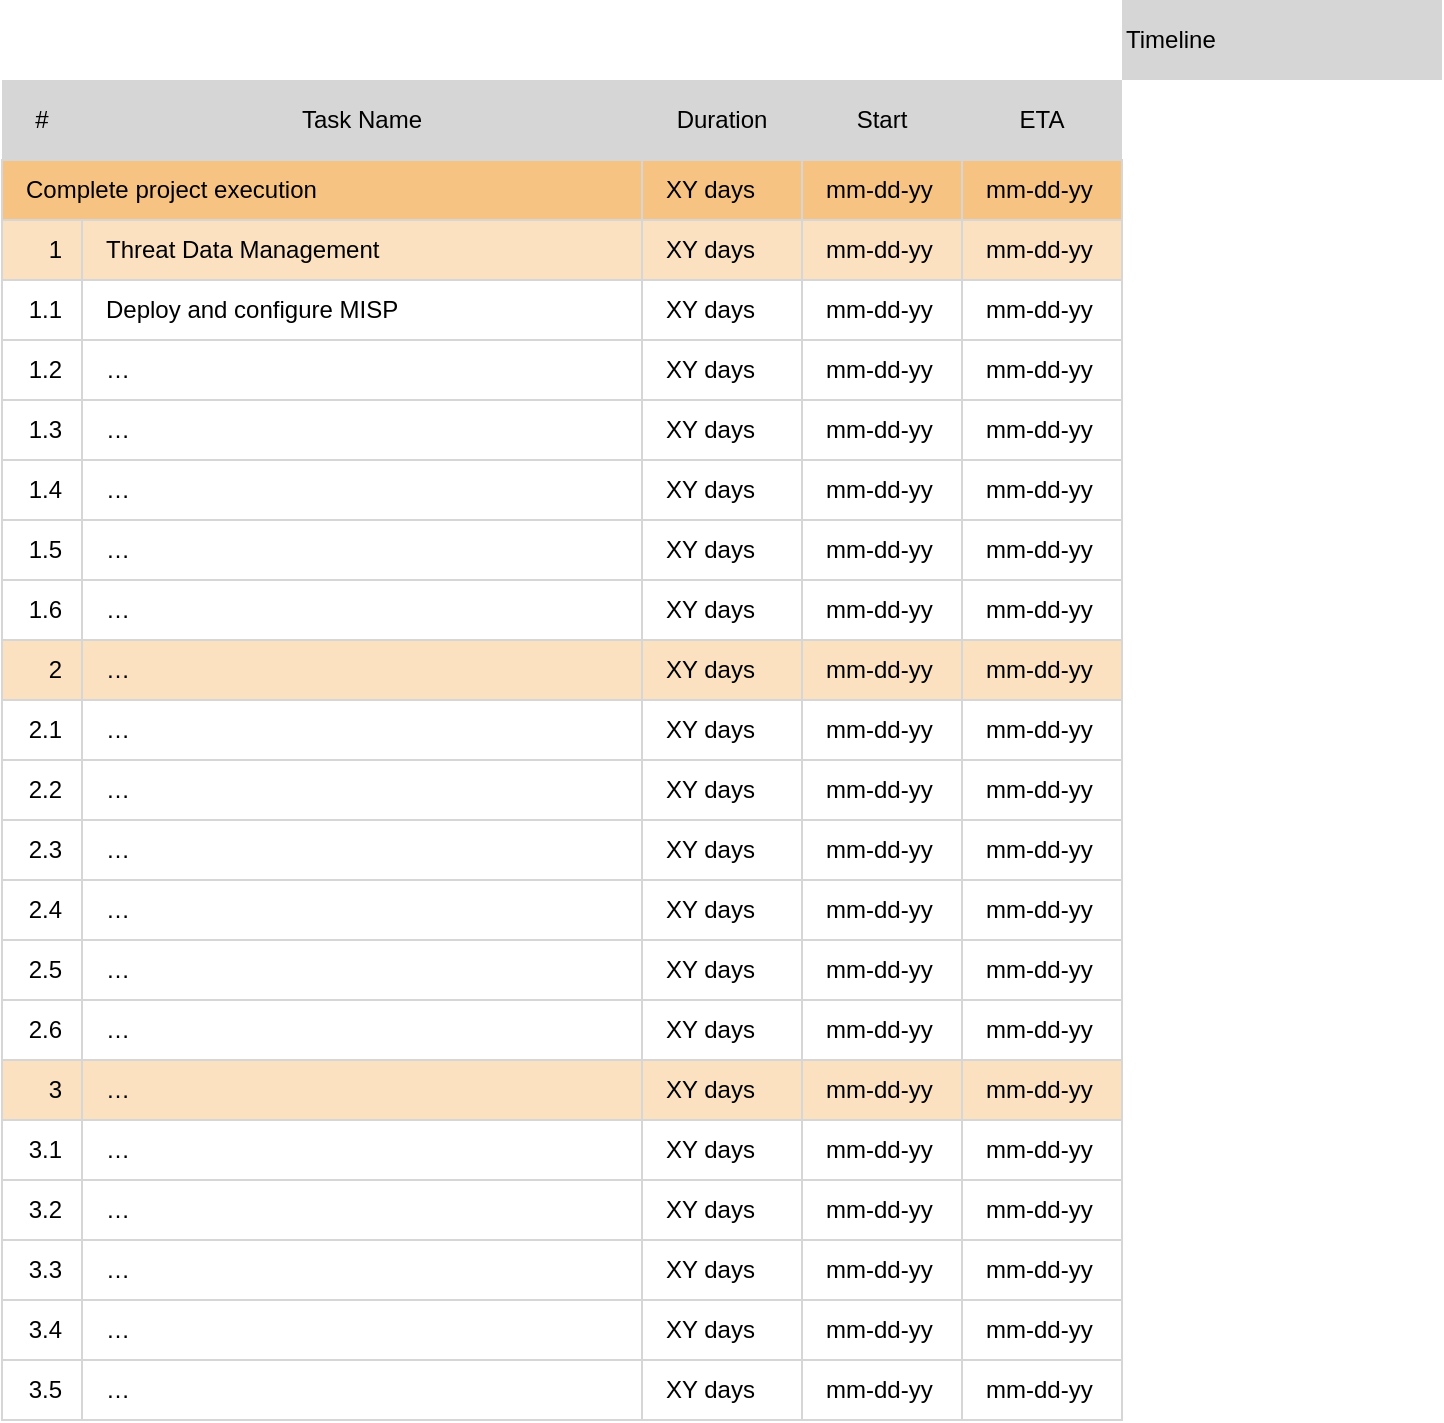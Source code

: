 <mxfile>
    <diagram id="kXCSuqSDx1_ZFFjeYkCd" name="Page-1">
        <mxGraphModel dx="1439" dy="755" grid="1" gridSize="10" guides="1" tooltips="1" connect="1" arrows="1" fold="1" page="1" pageScale="1" pageWidth="850" pageHeight="1100" math="0" shadow="0">
            <root>
                <mxCell id="0"/>
                <mxCell id="1" parent="0"/>
                <mxCell id="7" value="&lt;span style=&quot;&quot;&gt;Complete project execution&lt;/span&gt;" style="rounded=0;whiteSpace=wrap;html=1;strokeColor=#D6D6D6;fillColor=#f7c382;align=left;spacingLeft=10;" vertex="1" parent="1">
                    <mxGeometry x="70" y="110" width="560" height="30" as="geometry"/>
                </mxCell>
                <mxCell id="8" value="&lt;span&gt;Threat Data Management&lt;/span&gt;" style="rounded=0;whiteSpace=wrap;html=1;strokeColor=#D6D6D6;fillColor=#FBE1C0;align=left;spacingLeft=10;" vertex="1" parent="1">
                    <mxGeometry x="110" y="140" width="280" height="30" as="geometry"/>
                </mxCell>
                <mxCell id="9" value="Deploy and configure MISP" style="rounded=0;whiteSpace=wrap;html=1;strokeColor=#D6D6D6;fillColor=#FFFFFF;align=left;spacingLeft=10;" vertex="1" parent="1">
                    <mxGeometry x="110" y="170" width="280" height="30" as="geometry"/>
                </mxCell>
                <mxCell id="10" value="&lt;span&gt;…&lt;/span&gt;" style="rounded=0;whiteSpace=wrap;html=1;strokeColor=#D6D6D6;fillColor=#FFFFFF;align=left;spacingLeft=10;" vertex="1" parent="1">
                    <mxGeometry x="110" y="230" width="280" height="30" as="geometry"/>
                </mxCell>
                <mxCell id="11" value="&lt;span&gt;…&lt;/span&gt;" style="rounded=0;whiteSpace=wrap;html=1;strokeColor=#D6D6D6;fillColor=#FFFFFF;align=left;spacingLeft=10;" vertex="1" parent="1">
                    <mxGeometry x="110" y="290" width="280" height="30" as="geometry"/>
                </mxCell>
                <mxCell id="12" value="&lt;span&gt;…&lt;/span&gt;" style="rounded=0;whiteSpace=wrap;html=1;strokeColor=#D6D6D6;fillColor=#FFFFFF;align=left;spacingLeft=10;" vertex="1" parent="1">
                    <mxGeometry x="110" y="320" width="280" height="30" as="geometry"/>
                </mxCell>
                <mxCell id="13" value="&lt;span&gt;…&lt;/span&gt;" style="rounded=0;whiteSpace=wrap;html=1;strokeColor=#D6D6D6;fillColor=#FBE1C0;align=left;spacingLeft=10;" vertex="1" parent="1">
                    <mxGeometry x="110" y="350" width="280" height="30" as="geometry"/>
                </mxCell>
                <mxCell id="14" value="&lt;span&gt;…&lt;/span&gt;" style="rounded=0;whiteSpace=wrap;html=1;strokeColor=#D6D6D6;fillColor=#FFFFFF;align=left;spacingLeft=10;" vertex="1" parent="1">
                    <mxGeometry x="110" y="380" width="280" height="30" as="geometry"/>
                </mxCell>
                <mxCell id="15" value="&lt;span&gt;…&lt;/span&gt;" style="rounded=0;whiteSpace=wrap;html=1;strokeColor=#D6D6D6;fillColor=#FFFFFF;align=left;spacingLeft=10;" vertex="1" parent="1">
                    <mxGeometry x="110" y="410" width="280" height="30" as="geometry"/>
                </mxCell>
                <mxCell id="16" value="&lt;span&gt;…&lt;/span&gt;" style="rounded=0;whiteSpace=wrap;html=1;strokeColor=#D6D6D6;fillColor=#FFFFFF;align=left;spacingLeft=10;" vertex="1" parent="1">
                    <mxGeometry x="110" y="440" width="280" height="30" as="geometry"/>
                </mxCell>
                <mxCell id="17" value="Timeline" style="rounded=0;whiteSpace=wrap;html=1;strokeColor=none;fillColor=#D6D6D6;align=left;" vertex="1" parent="1">
                    <mxGeometry x="630" y="30" width="160" height="40" as="geometry"/>
                </mxCell>
                <mxCell id="18" value="&lt;span&gt;…&lt;/span&gt;" style="rounded=0;whiteSpace=wrap;html=1;strokeColor=#D6D6D6;fillColor=#FFFFFF;align=left;spacingLeft=10;" vertex="1" parent="1">
                    <mxGeometry x="110" y="470" width="280" height="30" as="geometry"/>
                </mxCell>
                <mxCell id="19" value="&lt;span&gt;…&lt;/span&gt;" style="rounded=0;whiteSpace=wrap;html=1;strokeColor=#D6D6D6;fillColor=#FFFFFF;align=left;spacingLeft=10;" vertex="1" parent="1">
                    <mxGeometry x="110" y="500" width="280" height="30" as="geometry"/>
                </mxCell>
                <mxCell id="20" value="&lt;span&gt;…&lt;/span&gt;" style="rounded=0;whiteSpace=wrap;html=1;strokeColor=#D6D6D6;fillColor=#FFFFFF;align=left;spacingLeft=10;" vertex="1" parent="1">
                    <mxGeometry x="110" y="530" width="280" height="30" as="geometry"/>
                </mxCell>
                <mxCell id="21" value="&lt;span&gt;…&lt;/span&gt;" style="rounded=0;whiteSpace=wrap;html=1;strokeColor=#D6D6D6;fillColor=#FBE1C0;align=left;spacingLeft=10;" vertex="1" parent="1">
                    <mxGeometry x="110" y="560" width="280" height="30" as="geometry"/>
                </mxCell>
                <mxCell id="22" value="&lt;span&gt;…&lt;/span&gt;" style="rounded=0;whiteSpace=wrap;html=1;strokeColor=#D6D6D6;fillColor=#FFFFFF;align=left;spacingLeft=10;" vertex="1" parent="1">
                    <mxGeometry x="110" y="590" width="280" height="30" as="geometry"/>
                </mxCell>
                <mxCell id="23" value="&lt;span&gt;…&lt;/span&gt;" style="rounded=0;whiteSpace=wrap;html=1;strokeColor=#D6D6D6;fillColor=#FFFFFF;align=left;spacingLeft=10;" vertex="1" parent="1">
                    <mxGeometry x="110" y="620" width="280" height="30" as="geometry"/>
                </mxCell>
                <mxCell id="24" value="&lt;span&gt;…&lt;/span&gt;" style="rounded=0;whiteSpace=wrap;html=1;strokeColor=#D6D6D6;fillColor=#FFFFFF;align=left;spacingLeft=10;" vertex="1" parent="1">
                    <mxGeometry x="110" y="650" width="280" height="30" as="geometry"/>
                </mxCell>
                <mxCell id="25" value="&lt;span&gt;…&lt;/span&gt;" style="rounded=0;whiteSpace=wrap;html=1;strokeColor=#D6D6D6;fillColor=#FFFFFF;align=left;spacingLeft=10;" vertex="1" parent="1">
                    <mxGeometry x="110" y="680" width="280" height="30" as="geometry"/>
                </mxCell>
                <mxCell id="26" value="&lt;span style=&quot;white-space: nowrap&quot;&gt;…&lt;/span&gt;" style="rounded=0;whiteSpace=wrap;html=1;strokeColor=#D6D6D6;fillColor=#FFFFFF;align=left;spacingLeft=10;" vertex="1" parent="1">
                    <mxGeometry x="110" y="710" width="280" height="30" as="geometry"/>
                </mxCell>
                <mxCell id="27" value="1" style="rounded=0;whiteSpace=wrap;html=1;strokeColor=#D6D6D6;fillColor=#FBE1C0;align=right;spacingLeft=10;spacingRight=8;" vertex="1" parent="1">
                    <mxGeometry x="70" y="140" width="40" height="30" as="geometry"/>
                </mxCell>
                <mxCell id="28" value="1.1" style="rounded=0;whiteSpace=wrap;html=1;strokeColor=#D6D6D6;fillColor=#FFFFFF;align=right;spacingLeft=10;spacingRight=8;" vertex="1" parent="1">
                    <mxGeometry x="70" y="170" width="40" height="30" as="geometry"/>
                </mxCell>
                <mxCell id="29" value="1.2" style="rounded=0;whiteSpace=wrap;html=1;strokeColor=#D6D6D6;fillColor=#FFFFFF;align=right;spacingLeft=10;spacingRight=8;" vertex="1" parent="1">
                    <mxGeometry x="70" y="200" width="40" height="30" as="geometry"/>
                </mxCell>
                <mxCell id="30" value="1.4" style="rounded=0;whiteSpace=wrap;html=1;strokeColor=#D6D6D6;fillColor=#FFFFFF;align=right;spacingLeft=10;spacingRight=8;" vertex="1" parent="1">
                    <mxGeometry x="70" y="260" width="40" height="30" as="geometry"/>
                </mxCell>
                <mxCell id="31" value="1.6" style="rounded=0;whiteSpace=wrap;html=1;strokeColor=#D6D6D6;fillColor=#FFFFFF;align=right;spacingLeft=10;spacingRight=8;" vertex="1" parent="1">
                    <mxGeometry x="70" y="320" width="40" height="30" as="geometry"/>
                </mxCell>
                <mxCell id="32" value="2" style="rounded=0;whiteSpace=wrap;html=1;strokeColor=#D6D6D6;fillColor=#FBE1C0;align=right;spacingLeft=10;spacingRight=8;" vertex="1" parent="1">
                    <mxGeometry x="70" y="350" width="40" height="30" as="geometry"/>
                </mxCell>
                <mxCell id="33" value="2.1" style="rounded=0;whiteSpace=wrap;html=1;strokeColor=#D6D6D6;fillColor=#FFFFFF;align=right;spacingLeft=10;spacingRight=8;" vertex="1" parent="1">
                    <mxGeometry x="70" y="380" width="40" height="30" as="geometry"/>
                </mxCell>
                <mxCell id="34" value="2.2" style="rounded=0;whiteSpace=wrap;html=1;strokeColor=#D6D6D6;fillColor=#FFFFFF;align=right;spacingLeft=10;spacingRight=8;" vertex="1" parent="1">
                    <mxGeometry x="70" y="410" width="40" height="30" as="geometry"/>
                </mxCell>
                <mxCell id="35" value="2.3" style="rounded=0;whiteSpace=wrap;html=1;strokeColor=#D6D6D6;fillColor=#FFFFFF;align=right;spacingLeft=10;spacingRight=8;" vertex="1" parent="1">
                    <mxGeometry x="70" y="440" width="40" height="30" as="geometry"/>
                </mxCell>
                <mxCell id="36" value="2.4" style="rounded=0;whiteSpace=wrap;html=1;strokeColor=#D6D6D6;fillColor=#FFFFFF;align=right;spacingLeft=10;spacingRight=8;" vertex="1" parent="1">
                    <mxGeometry x="70" y="470" width="40" height="30" as="geometry"/>
                </mxCell>
                <mxCell id="37" value="2.5" style="rounded=0;whiteSpace=wrap;html=1;strokeColor=#D6D6D6;fillColor=#FFFFFF;align=right;spacingLeft=10;spacingRight=8;" vertex="1" parent="1">
                    <mxGeometry x="70" y="500" width="40" height="30" as="geometry"/>
                </mxCell>
                <mxCell id="38" value="2.6" style="rounded=0;whiteSpace=wrap;html=1;strokeColor=#D6D6D6;fillColor=#FFFFFF;align=right;spacingLeft=10;spacingRight=8;" vertex="1" parent="1">
                    <mxGeometry x="70" y="530" width="40" height="30" as="geometry"/>
                </mxCell>
                <mxCell id="39" value="3" style="rounded=0;whiteSpace=wrap;html=1;strokeColor=#D6D6D6;fillColor=#FBE1C0;align=right;spacingLeft=10;spacingRight=8;" vertex="1" parent="1">
                    <mxGeometry x="70" y="560" width="40" height="30" as="geometry"/>
                </mxCell>
                <mxCell id="40" value="3.1" style="rounded=0;whiteSpace=wrap;html=1;strokeColor=#D6D6D6;fillColor=#FFFFFF;align=right;spacingLeft=10;spacingRight=8;" vertex="1" parent="1">
                    <mxGeometry x="70" y="590" width="40" height="30" as="geometry"/>
                </mxCell>
                <mxCell id="41" value="3.2" style="rounded=0;whiteSpace=wrap;html=1;strokeColor=#D6D6D6;fillColor=#FFFFFF;align=right;spacingLeft=10;spacingRight=8;" vertex="1" parent="1">
                    <mxGeometry x="70" y="620" width="40" height="30" as="geometry"/>
                </mxCell>
                <mxCell id="42" value="3.3" style="rounded=0;whiteSpace=wrap;html=1;strokeColor=#D6D6D6;fillColor=#FFFFFF;align=right;spacingLeft=10;spacingRight=8;" vertex="1" parent="1">
                    <mxGeometry x="70" y="650" width="40" height="30" as="geometry"/>
                </mxCell>
                <mxCell id="43" value="3.4" style="rounded=0;whiteSpace=wrap;html=1;strokeColor=#D6D6D6;fillColor=#FFFFFF;align=right;spacingLeft=10;spacingRight=8;" vertex="1" parent="1">
                    <mxGeometry x="70" y="680" width="40" height="30" as="geometry"/>
                </mxCell>
                <mxCell id="44" value="3.5" style="rounded=0;whiteSpace=wrap;html=1;strokeColor=#D6D6D6;fillColor=#FFFFFF;align=right;spacingLeft=10;spacingRight=8;" vertex="1" parent="1">
                    <mxGeometry x="70" y="710" width="40" height="30" as="geometry"/>
                </mxCell>
                <mxCell id="45" value="XY days" style="rounded=0;whiteSpace=wrap;html=1;strokeColor=#D6D6D6;fillColor=#f7c382;align=left;spacingLeft=10;spacingRight=8;" vertex="1" parent="1">
                    <mxGeometry x="390" y="110" width="80" height="30" as="geometry"/>
                </mxCell>
                <mxCell id="46" value="XY days" style="rounded=0;whiteSpace=wrap;html=1;strokeColor=#D6D6D6;fillColor=#FBE1C0;align=left;spacingLeft=10;spacingRight=8;" vertex="1" parent="1">
                    <mxGeometry x="390" y="140" width="80" height="30" as="geometry"/>
                </mxCell>
                <mxCell id="47" value="XY days" style="rounded=0;whiteSpace=wrap;html=1;strokeColor=#D6D6D6;fillColor=#FFFFFF;align=left;spacingLeft=10;spacingRight=8;" vertex="1" parent="1">
                    <mxGeometry x="390" y="170" width="80" height="30" as="geometry"/>
                </mxCell>
                <mxCell id="48" value="mm-dd-yy" style="rounded=0;whiteSpace=wrap;html=1;strokeColor=#D6D6D6;fillColor=#f7c382;align=left;spacingLeft=10;spacingRight=8;" vertex="1" parent="1">
                    <mxGeometry x="470" y="110" width="80" height="30" as="geometry"/>
                </mxCell>
                <mxCell id="49" value="mm-dd-yy" style="rounded=0;whiteSpace=wrap;html=1;strokeColor=#D6D6D6;fillColor=#FBE1C0;align=left;spacingLeft=10;spacingRight=8;" vertex="1" parent="1">
                    <mxGeometry x="470" y="140" width="80" height="30" as="geometry"/>
                </mxCell>
                <mxCell id="50" value="mm-dd-yy" style="rounded=0;whiteSpace=wrap;html=1;strokeColor=#D6D6D6;fillColor=#FFFFFF;align=left;spacingLeft=10;spacingRight=8;" vertex="1" parent="1">
                    <mxGeometry x="470" y="170" width="80" height="30" as="geometry"/>
                </mxCell>
                <mxCell id="51" value="mm-dd-yy" style="rounded=0;whiteSpace=wrap;html=1;strokeColor=#D6D6D6;fillColor=#f7c382;align=left;spacingLeft=10;spacingRight=8;" vertex="1" parent="1">
                    <mxGeometry x="550" y="110" width="80" height="30" as="geometry"/>
                </mxCell>
                <mxCell id="52" value="mm-dd-yy" style="rounded=0;whiteSpace=wrap;html=1;strokeColor=#D6D6D6;fillColor=#FBE1C0;align=left;spacingLeft=10;spacingRight=8;" vertex="1" parent="1">
                    <mxGeometry x="550" y="140" width="80" height="30" as="geometry"/>
                </mxCell>
                <mxCell id="53" value="mm-dd-yy" style="rounded=0;whiteSpace=wrap;html=1;strokeColor=#D6D6D6;fillColor=#FFFFFF;align=left;spacingLeft=10;spacingRight=8;" vertex="1" parent="1">
                    <mxGeometry x="550" y="170" width="80" height="30" as="geometry"/>
                </mxCell>
                <mxCell id="54" value="&lt;span&gt;…&lt;/span&gt;" style="rounded=0;whiteSpace=wrap;html=1;strokeColor=#D6D6D6;fillColor=#FFFFFF;align=left;spacingLeft=10;" vertex="1" parent="1">
                    <mxGeometry x="110" y="200" width="280" height="30" as="geometry"/>
                </mxCell>
                <mxCell id="55" value="1.3" style="rounded=0;whiteSpace=wrap;html=1;strokeColor=#D6D6D6;fillColor=#FFFFFF;align=right;spacingLeft=10;spacingRight=8;" vertex="1" parent="1">
                    <mxGeometry x="70" y="230" width="40" height="30" as="geometry"/>
                </mxCell>
                <mxCell id="56" value="&lt;span&gt;…&lt;/span&gt;" style="rounded=0;whiteSpace=wrap;html=1;strokeColor=#D6D6D6;fillColor=#FFFFFF;align=left;spacingLeft=10;" vertex="1" parent="1">
                    <mxGeometry x="110" y="260" width="280" height="30" as="geometry"/>
                </mxCell>
                <mxCell id="57" value="1.5" style="rounded=0;whiteSpace=wrap;html=1;strokeColor=#D6D6D6;fillColor=#FFFFFF;align=right;spacingLeft=10;spacingRight=8;" vertex="1" parent="1">
                    <mxGeometry x="70" y="290" width="40" height="30" as="geometry"/>
                </mxCell>
                <mxCell id="58" value="#" style="rounded=0;whiteSpace=wrap;html=1;strokeColor=none;fillColor=#D6D6D6;align=center;" vertex="1" parent="1">
                    <mxGeometry x="70" y="70" width="40" height="40" as="geometry"/>
                </mxCell>
                <mxCell id="59" value="&lt;span&gt;Task Name&lt;/span&gt;" style="rounded=0;whiteSpace=wrap;html=1;strokeColor=none;fillColor=#D6D6D6;align=center;" vertex="1" parent="1">
                    <mxGeometry x="110" y="70" width="280" height="40" as="geometry"/>
                </mxCell>
                <mxCell id="60" value="Duration" style="rounded=0;whiteSpace=wrap;html=1;strokeColor=none;fillColor=#D6D6D6;align=center;" vertex="1" parent="1">
                    <mxGeometry x="390" y="70" width="80" height="40" as="geometry"/>
                </mxCell>
                <mxCell id="61" value="Start" style="rounded=0;whiteSpace=wrap;html=1;strokeColor=none;fillColor=#D6D6D6;align=center;" vertex="1" parent="1">
                    <mxGeometry x="470" y="70" width="80" height="40" as="geometry"/>
                </mxCell>
                <mxCell id="62" value="ETA" style="rounded=0;whiteSpace=wrap;html=1;strokeColor=none;fillColor=#D6D6D6;align=center;" vertex="1" parent="1">
                    <mxGeometry x="550" y="70" width="80" height="40" as="geometry"/>
                </mxCell>
                <mxCell id="63" value="mm-dd-yy" style="rounded=0;whiteSpace=wrap;html=1;strokeColor=#D6D6D6;fillColor=#FFFFFF;align=left;spacingLeft=10;spacingRight=8;" vertex="1" parent="1">
                    <mxGeometry x="470" y="200" width="80" height="30" as="geometry"/>
                </mxCell>
                <mxCell id="64" value="mm-dd-yy" style="rounded=0;whiteSpace=wrap;html=1;strokeColor=#D6D6D6;fillColor=#FFFFFF;align=left;spacingLeft=10;spacingRight=8;" vertex="1" parent="1">
                    <mxGeometry x="550" y="200" width="80" height="30" as="geometry"/>
                </mxCell>
                <mxCell id="65" value="XY days" style="rounded=0;whiteSpace=wrap;html=1;strokeColor=#D6D6D6;fillColor=#FFFFFF;align=left;spacingLeft=10;spacingRight=8;" vertex="1" parent="1">
                    <mxGeometry x="390" y="200" width="80" height="30" as="geometry"/>
                </mxCell>
                <mxCell id="66" value="mm-dd-yy" style="rounded=0;whiteSpace=wrap;html=1;strokeColor=#D6D6D6;fillColor=#FFFFFF;align=left;spacingLeft=10;spacingRight=8;" vertex="1" parent="1">
                    <mxGeometry x="470" y="230" width="80" height="30" as="geometry"/>
                </mxCell>
                <mxCell id="67" value="mm-dd-yy" style="rounded=0;whiteSpace=wrap;html=1;strokeColor=#D6D6D6;fillColor=#FFFFFF;align=left;spacingLeft=10;spacingRight=8;" vertex="1" parent="1">
                    <mxGeometry x="550" y="230" width="80" height="30" as="geometry"/>
                </mxCell>
                <mxCell id="68" value="XY days" style="rounded=0;whiteSpace=wrap;html=1;strokeColor=#D6D6D6;fillColor=#FFFFFF;align=left;spacingLeft=10;spacingRight=8;" vertex="1" parent="1">
                    <mxGeometry x="390" y="230" width="80" height="30" as="geometry"/>
                </mxCell>
                <mxCell id="69" value="XY days" style="rounded=0;whiteSpace=wrap;html=1;strokeColor=#D6D6D6;fillColor=#FFFFFF;align=left;spacingLeft=10;spacingRight=8;" vertex="1" parent="1">
                    <mxGeometry x="390" y="260" width="80" height="30" as="geometry"/>
                </mxCell>
                <mxCell id="70" value="mm-dd-yy" style="rounded=0;whiteSpace=wrap;html=1;strokeColor=#D6D6D6;fillColor=#FFFFFF;align=left;spacingLeft=10;spacingRight=8;" vertex="1" parent="1">
                    <mxGeometry x="470" y="260" width="80" height="30" as="geometry"/>
                </mxCell>
                <mxCell id="71" value="mm-dd-yy" style="rounded=0;whiteSpace=wrap;html=1;strokeColor=#D6D6D6;fillColor=#FFFFFF;align=left;spacingLeft=10;spacingRight=8;" vertex="1" parent="1">
                    <mxGeometry x="470" y="290" width="80" height="30" as="geometry"/>
                </mxCell>
                <mxCell id="72" value="XY days" style="rounded=0;whiteSpace=wrap;html=1;strokeColor=#D6D6D6;fillColor=#FFFFFF;align=left;spacingLeft=10;spacingRight=8;" vertex="1" parent="1">
                    <mxGeometry x="390" y="290" width="80" height="30" as="geometry"/>
                </mxCell>
                <mxCell id="73" value="mm-dd-yy" style="rounded=0;whiteSpace=wrap;html=1;strokeColor=#D6D6D6;fillColor=#FFFFFF;align=left;spacingLeft=10;spacingRight=8;" vertex="1" parent="1">
                    <mxGeometry x="470" y="320" width="80" height="30" as="geometry"/>
                </mxCell>
                <mxCell id="74" value="XY days" style="rounded=0;whiteSpace=wrap;html=1;strokeColor=#D6D6D6;fillColor=#FFFFFF;align=left;spacingLeft=10;spacingRight=8;" vertex="1" parent="1">
                    <mxGeometry x="390" y="320" width="80" height="30" as="geometry"/>
                </mxCell>
                <mxCell id="75" value="mm-dd-yy" style="rounded=0;whiteSpace=wrap;html=1;strokeColor=#D6D6D6;fillColor=#FFFFFF;align=left;spacingLeft=10;spacingRight=8;" vertex="1" parent="1">
                    <mxGeometry x="550" y="260" width="80" height="30" as="geometry"/>
                </mxCell>
                <mxCell id="76" value="mm-dd-yy" style="rounded=0;whiteSpace=wrap;html=1;strokeColor=#D6D6D6;fillColor=#FFFFFF;align=left;spacingLeft=10;spacingRight=8;" vertex="1" parent="1">
                    <mxGeometry x="550" y="290" width="80" height="30" as="geometry"/>
                </mxCell>
                <mxCell id="77" value="mm-dd-yy" style="rounded=0;whiteSpace=wrap;html=1;strokeColor=#D6D6D6;fillColor=#FFFFFF;align=left;spacingLeft=10;spacingRight=8;" vertex="1" parent="1">
                    <mxGeometry x="550" y="320" width="80" height="30" as="geometry"/>
                </mxCell>
                <mxCell id="78" value="XY days" style="rounded=0;whiteSpace=wrap;html=1;strokeColor=#D6D6D6;fillColor=#FFFFFF;align=left;spacingLeft=10;spacingRight=8;" vertex="1" parent="1">
                    <mxGeometry x="390" y="380" width="80" height="30" as="geometry"/>
                </mxCell>
                <mxCell id="79" value="mm-dd-yy" style="rounded=0;whiteSpace=wrap;html=1;strokeColor=#D6D6D6;fillColor=#FFFFFF;align=left;spacingLeft=10;spacingRight=8;" vertex="1" parent="1">
                    <mxGeometry x="470" y="380" width="80" height="30" as="geometry"/>
                </mxCell>
                <mxCell id="80" value="mm-dd-yy" style="rounded=0;whiteSpace=wrap;html=1;strokeColor=#D6D6D6;fillColor=#FFFFFF;align=left;spacingLeft=10;spacingRight=8;" vertex="1" parent="1">
                    <mxGeometry x="470" y="410" width="80" height="30" as="geometry"/>
                </mxCell>
                <mxCell id="81" value="XY days" style="rounded=0;whiteSpace=wrap;html=1;strokeColor=#D6D6D6;fillColor=#FFFFFF;align=left;spacingLeft=10;spacingRight=8;" vertex="1" parent="1">
                    <mxGeometry x="390" y="410" width="80" height="30" as="geometry"/>
                </mxCell>
                <mxCell id="82" value="mm-dd-yy" style="rounded=0;whiteSpace=wrap;html=1;strokeColor=#D6D6D6;fillColor=#FFFFFF;align=left;spacingLeft=10;spacingRight=8;" vertex="1" parent="1">
                    <mxGeometry x="470" y="440" width="80" height="30" as="geometry"/>
                </mxCell>
                <mxCell id="83" value="XY days" style="rounded=0;whiteSpace=wrap;html=1;strokeColor=#D6D6D6;fillColor=#FFFFFF;align=left;spacingLeft=10;spacingRight=8;" vertex="1" parent="1">
                    <mxGeometry x="390" y="440" width="80" height="30" as="geometry"/>
                </mxCell>
                <mxCell id="84" value="mm-dd-yy" style="rounded=0;whiteSpace=wrap;html=1;strokeColor=#D6D6D6;fillColor=#FFFFFF;align=left;spacingLeft=10;spacingRight=8;" vertex="1" parent="1">
                    <mxGeometry x="550" y="380" width="80" height="30" as="geometry"/>
                </mxCell>
                <mxCell id="85" value="mm-dd-yy" style="rounded=0;whiteSpace=wrap;html=1;strokeColor=#D6D6D6;fillColor=#FFFFFF;align=left;spacingLeft=10;spacingRight=8;" vertex="1" parent="1">
                    <mxGeometry x="550" y="410" width="80" height="30" as="geometry"/>
                </mxCell>
                <mxCell id="86" value="mm-dd-yy" style="rounded=0;whiteSpace=wrap;html=1;strokeColor=#D6D6D6;fillColor=#FFFFFF;align=left;spacingLeft=10;spacingRight=8;" vertex="1" parent="1">
                    <mxGeometry x="550" y="440" width="80" height="30" as="geometry"/>
                </mxCell>
                <mxCell id="87" value="XY days" style="rounded=0;whiteSpace=wrap;html=1;strokeColor=#D6D6D6;fillColor=#FFFFFF;align=left;spacingLeft=10;spacingRight=8;" vertex="1" parent="1">
                    <mxGeometry x="390" y="470" width="80" height="30" as="geometry"/>
                </mxCell>
                <mxCell id="88" value="mm-dd-yy" style="rounded=0;whiteSpace=wrap;html=1;strokeColor=#D6D6D6;fillColor=#FFFFFF;align=left;spacingLeft=10;spacingRight=8;" vertex="1" parent="1">
                    <mxGeometry x="470" y="470" width="80" height="30" as="geometry"/>
                </mxCell>
                <mxCell id="89" value="mm-dd-yy" style="rounded=0;whiteSpace=wrap;html=1;strokeColor=#D6D6D6;fillColor=#FFFFFF;align=left;spacingLeft=10;spacingRight=8;" vertex="1" parent="1">
                    <mxGeometry x="470" y="500" width="80" height="30" as="geometry"/>
                </mxCell>
                <mxCell id="90" value="XY days" style="rounded=0;whiteSpace=wrap;html=1;strokeColor=#D6D6D6;fillColor=#FFFFFF;align=left;spacingLeft=10;spacingRight=8;" vertex="1" parent="1">
                    <mxGeometry x="390" y="500" width="80" height="30" as="geometry"/>
                </mxCell>
                <mxCell id="91" value="mm-dd-yy" style="rounded=0;whiteSpace=wrap;html=1;strokeColor=#D6D6D6;fillColor=#FFFFFF;align=left;spacingLeft=10;spacingRight=8;" vertex="1" parent="1">
                    <mxGeometry x="470" y="530" width="80" height="30" as="geometry"/>
                </mxCell>
                <mxCell id="92" value="XY days" style="rounded=0;whiteSpace=wrap;html=1;strokeColor=#D6D6D6;fillColor=#FFFFFF;align=left;spacingLeft=10;spacingRight=8;" vertex="1" parent="1">
                    <mxGeometry x="390" y="530" width="80" height="30" as="geometry"/>
                </mxCell>
                <mxCell id="93" value="mm-dd-yy" style="rounded=0;whiteSpace=wrap;html=1;strokeColor=#D6D6D6;fillColor=#FFFFFF;align=left;spacingLeft=10;spacingRight=8;" vertex="1" parent="1">
                    <mxGeometry x="550" y="470" width="80" height="30" as="geometry"/>
                </mxCell>
                <mxCell id="94" value="mm-dd-yy" style="rounded=0;whiteSpace=wrap;html=1;strokeColor=#D6D6D6;fillColor=#FFFFFF;align=left;spacingLeft=10;spacingRight=8;" vertex="1" parent="1">
                    <mxGeometry x="550" y="500" width="80" height="30" as="geometry"/>
                </mxCell>
                <mxCell id="95" value="mm-dd-yy" style="rounded=0;whiteSpace=wrap;html=1;strokeColor=#D6D6D6;fillColor=#FFFFFF;align=left;spacingLeft=10;spacingRight=8;" vertex="1" parent="1">
                    <mxGeometry x="550" y="530" width="80" height="30" as="geometry"/>
                </mxCell>
                <mxCell id="96" value="XY days" style="rounded=0;whiteSpace=wrap;html=1;strokeColor=#D6D6D6;fillColor=#FFFFFF;align=left;spacingLeft=10;spacingRight=8;" vertex="1" parent="1">
                    <mxGeometry x="390" y="590" width="80" height="30" as="geometry"/>
                </mxCell>
                <mxCell id="97" value="mm-dd-yy" style="rounded=0;whiteSpace=wrap;html=1;strokeColor=#D6D6D6;fillColor=#FFFFFF;align=left;spacingLeft=10;spacingRight=8;" vertex="1" parent="1">
                    <mxGeometry x="470" y="590" width="80" height="30" as="geometry"/>
                </mxCell>
                <mxCell id="98" value="mm-dd-yy" style="rounded=0;whiteSpace=wrap;html=1;strokeColor=#D6D6D6;fillColor=#FFFFFF;align=left;spacingLeft=10;spacingRight=8;" vertex="1" parent="1">
                    <mxGeometry x="470" y="620" width="80" height="30" as="geometry"/>
                </mxCell>
                <mxCell id="99" value="XY days" style="rounded=0;whiteSpace=wrap;html=1;strokeColor=#D6D6D6;fillColor=#FFFFFF;align=left;spacingLeft=10;spacingRight=8;" vertex="1" parent="1">
                    <mxGeometry x="390" y="620" width="80" height="30" as="geometry"/>
                </mxCell>
                <mxCell id="100" value="mm-dd-yy" style="rounded=0;whiteSpace=wrap;html=1;strokeColor=#D6D6D6;fillColor=#FFFFFF;align=left;spacingLeft=10;spacingRight=8;" vertex="1" parent="1">
                    <mxGeometry x="470" y="650" width="80" height="30" as="geometry"/>
                </mxCell>
                <mxCell id="101" value="XY days" style="rounded=0;whiteSpace=wrap;html=1;strokeColor=#D6D6D6;fillColor=#FFFFFF;align=left;spacingLeft=10;spacingRight=8;" vertex="1" parent="1">
                    <mxGeometry x="390" y="650" width="80" height="30" as="geometry"/>
                </mxCell>
                <mxCell id="102" value="mm-dd-yy" style="rounded=0;whiteSpace=wrap;html=1;strokeColor=#D6D6D6;fillColor=#FFFFFF;align=left;spacingLeft=10;spacingRight=8;" vertex="1" parent="1">
                    <mxGeometry x="550" y="590" width="80" height="30" as="geometry"/>
                </mxCell>
                <mxCell id="103" value="mm-dd-yy" style="rounded=0;whiteSpace=wrap;html=1;strokeColor=#D6D6D6;fillColor=#FFFFFF;align=left;spacingLeft=10;spacingRight=8;" vertex="1" parent="1">
                    <mxGeometry x="550" y="620" width="80" height="30" as="geometry"/>
                </mxCell>
                <mxCell id="104" value="mm-dd-yy" style="rounded=0;whiteSpace=wrap;html=1;strokeColor=#D6D6D6;fillColor=#FFFFFF;align=left;spacingLeft=10;spacingRight=8;" vertex="1" parent="1">
                    <mxGeometry x="550" y="650" width="80" height="30" as="geometry"/>
                </mxCell>
                <mxCell id="105" value="XY days" style="rounded=0;whiteSpace=wrap;html=1;strokeColor=#D6D6D6;fillColor=#FFFFFF;align=left;spacingLeft=10;spacingRight=8;" vertex="1" parent="1">
                    <mxGeometry x="390" y="680" width="80" height="30" as="geometry"/>
                </mxCell>
                <mxCell id="106" value="mm-dd-yy" style="rounded=0;whiteSpace=wrap;html=1;strokeColor=#D6D6D6;fillColor=#FFFFFF;align=left;spacingLeft=10;spacingRight=8;" vertex="1" parent="1">
                    <mxGeometry x="470" y="680" width="80" height="30" as="geometry"/>
                </mxCell>
                <mxCell id="107" value="mm-dd-yy" style="rounded=0;whiteSpace=wrap;html=1;strokeColor=#D6D6D6;fillColor=#FFFFFF;align=left;spacingLeft=10;spacingRight=8;" vertex="1" parent="1">
                    <mxGeometry x="470" y="710" width="80" height="30" as="geometry"/>
                </mxCell>
                <mxCell id="108" value="XY days" style="rounded=0;whiteSpace=wrap;html=1;strokeColor=#D6D6D6;fillColor=#FFFFFF;align=left;spacingLeft=10;spacingRight=8;" vertex="1" parent="1">
                    <mxGeometry x="390" y="710" width="80" height="30" as="geometry"/>
                </mxCell>
                <mxCell id="109" value="mm-dd-yy" style="rounded=0;whiteSpace=wrap;html=1;strokeColor=#D6D6D6;fillColor=#FFFFFF;align=left;spacingLeft=10;spacingRight=8;" vertex="1" parent="1">
                    <mxGeometry x="550" y="680" width="80" height="30" as="geometry"/>
                </mxCell>
                <mxCell id="110" value="mm-dd-yy" style="rounded=0;whiteSpace=wrap;html=1;strokeColor=#D6D6D6;fillColor=#FFFFFF;align=left;spacingLeft=10;spacingRight=8;" vertex="1" parent="1">
                    <mxGeometry x="550" y="710" width="80" height="30" as="geometry"/>
                </mxCell>
                <mxCell id="111" value="XY days" style="rounded=0;whiteSpace=wrap;html=1;strokeColor=#D6D6D6;fillColor=#FBE1C0;align=left;spacingLeft=10;spacingRight=8;" vertex="1" parent="1">
                    <mxGeometry x="390" y="350" width="80" height="30" as="geometry"/>
                </mxCell>
                <mxCell id="112" value="mm-dd-yy" style="rounded=0;whiteSpace=wrap;html=1;strokeColor=#D6D6D6;fillColor=#FBE1C0;align=left;spacingLeft=10;spacingRight=8;" vertex="1" parent="1">
                    <mxGeometry x="470" y="350" width="80" height="30" as="geometry"/>
                </mxCell>
                <mxCell id="113" value="mm-dd-yy" style="rounded=0;whiteSpace=wrap;html=1;strokeColor=#D6D6D6;fillColor=#FBE1C0;align=left;spacingLeft=10;spacingRight=8;" vertex="1" parent="1">
                    <mxGeometry x="550" y="350" width="80" height="30" as="geometry"/>
                </mxCell>
                <mxCell id="114" value="XY days" style="rounded=0;whiteSpace=wrap;html=1;strokeColor=#D6D6D6;fillColor=#FBE1C0;align=left;spacingLeft=10;spacingRight=8;" vertex="1" parent="1">
                    <mxGeometry x="390" y="560" width="80" height="30" as="geometry"/>
                </mxCell>
                <mxCell id="115" value="mm-dd-yy" style="rounded=0;whiteSpace=wrap;html=1;strokeColor=#D6D6D6;fillColor=#FBE1C0;align=left;spacingLeft=10;spacingRight=8;" vertex="1" parent="1">
                    <mxGeometry x="470" y="560" width="80" height="30" as="geometry"/>
                </mxCell>
                <mxCell id="116" value="mm-dd-yy" style="rounded=0;whiteSpace=wrap;html=1;strokeColor=#D6D6D6;fillColor=#FBE1C0;align=left;spacingLeft=10;spacingRight=8;" vertex="1" parent="1">
                    <mxGeometry x="550" y="560" width="80" height="30" as="geometry"/>
                </mxCell>
            </root>
        </mxGraphModel>
    </diagram>
    <diagram id="2bhFVqvQSbl19ur-FwTS" name="Page-2">
        <mxGraphModel dx="1439" dy="755" grid="1" gridSize="10" guides="1" tooltips="1" connect="1" arrows="1" fold="1" page="1" pageScale="1" pageWidth="850" pageHeight="1100" math="0" shadow="0">
            <root>
                <mxCell id="0"/>
                <mxCell id="1" parent="0"/>
            </root>
        </mxGraphModel>
    </diagram>
</mxfile>